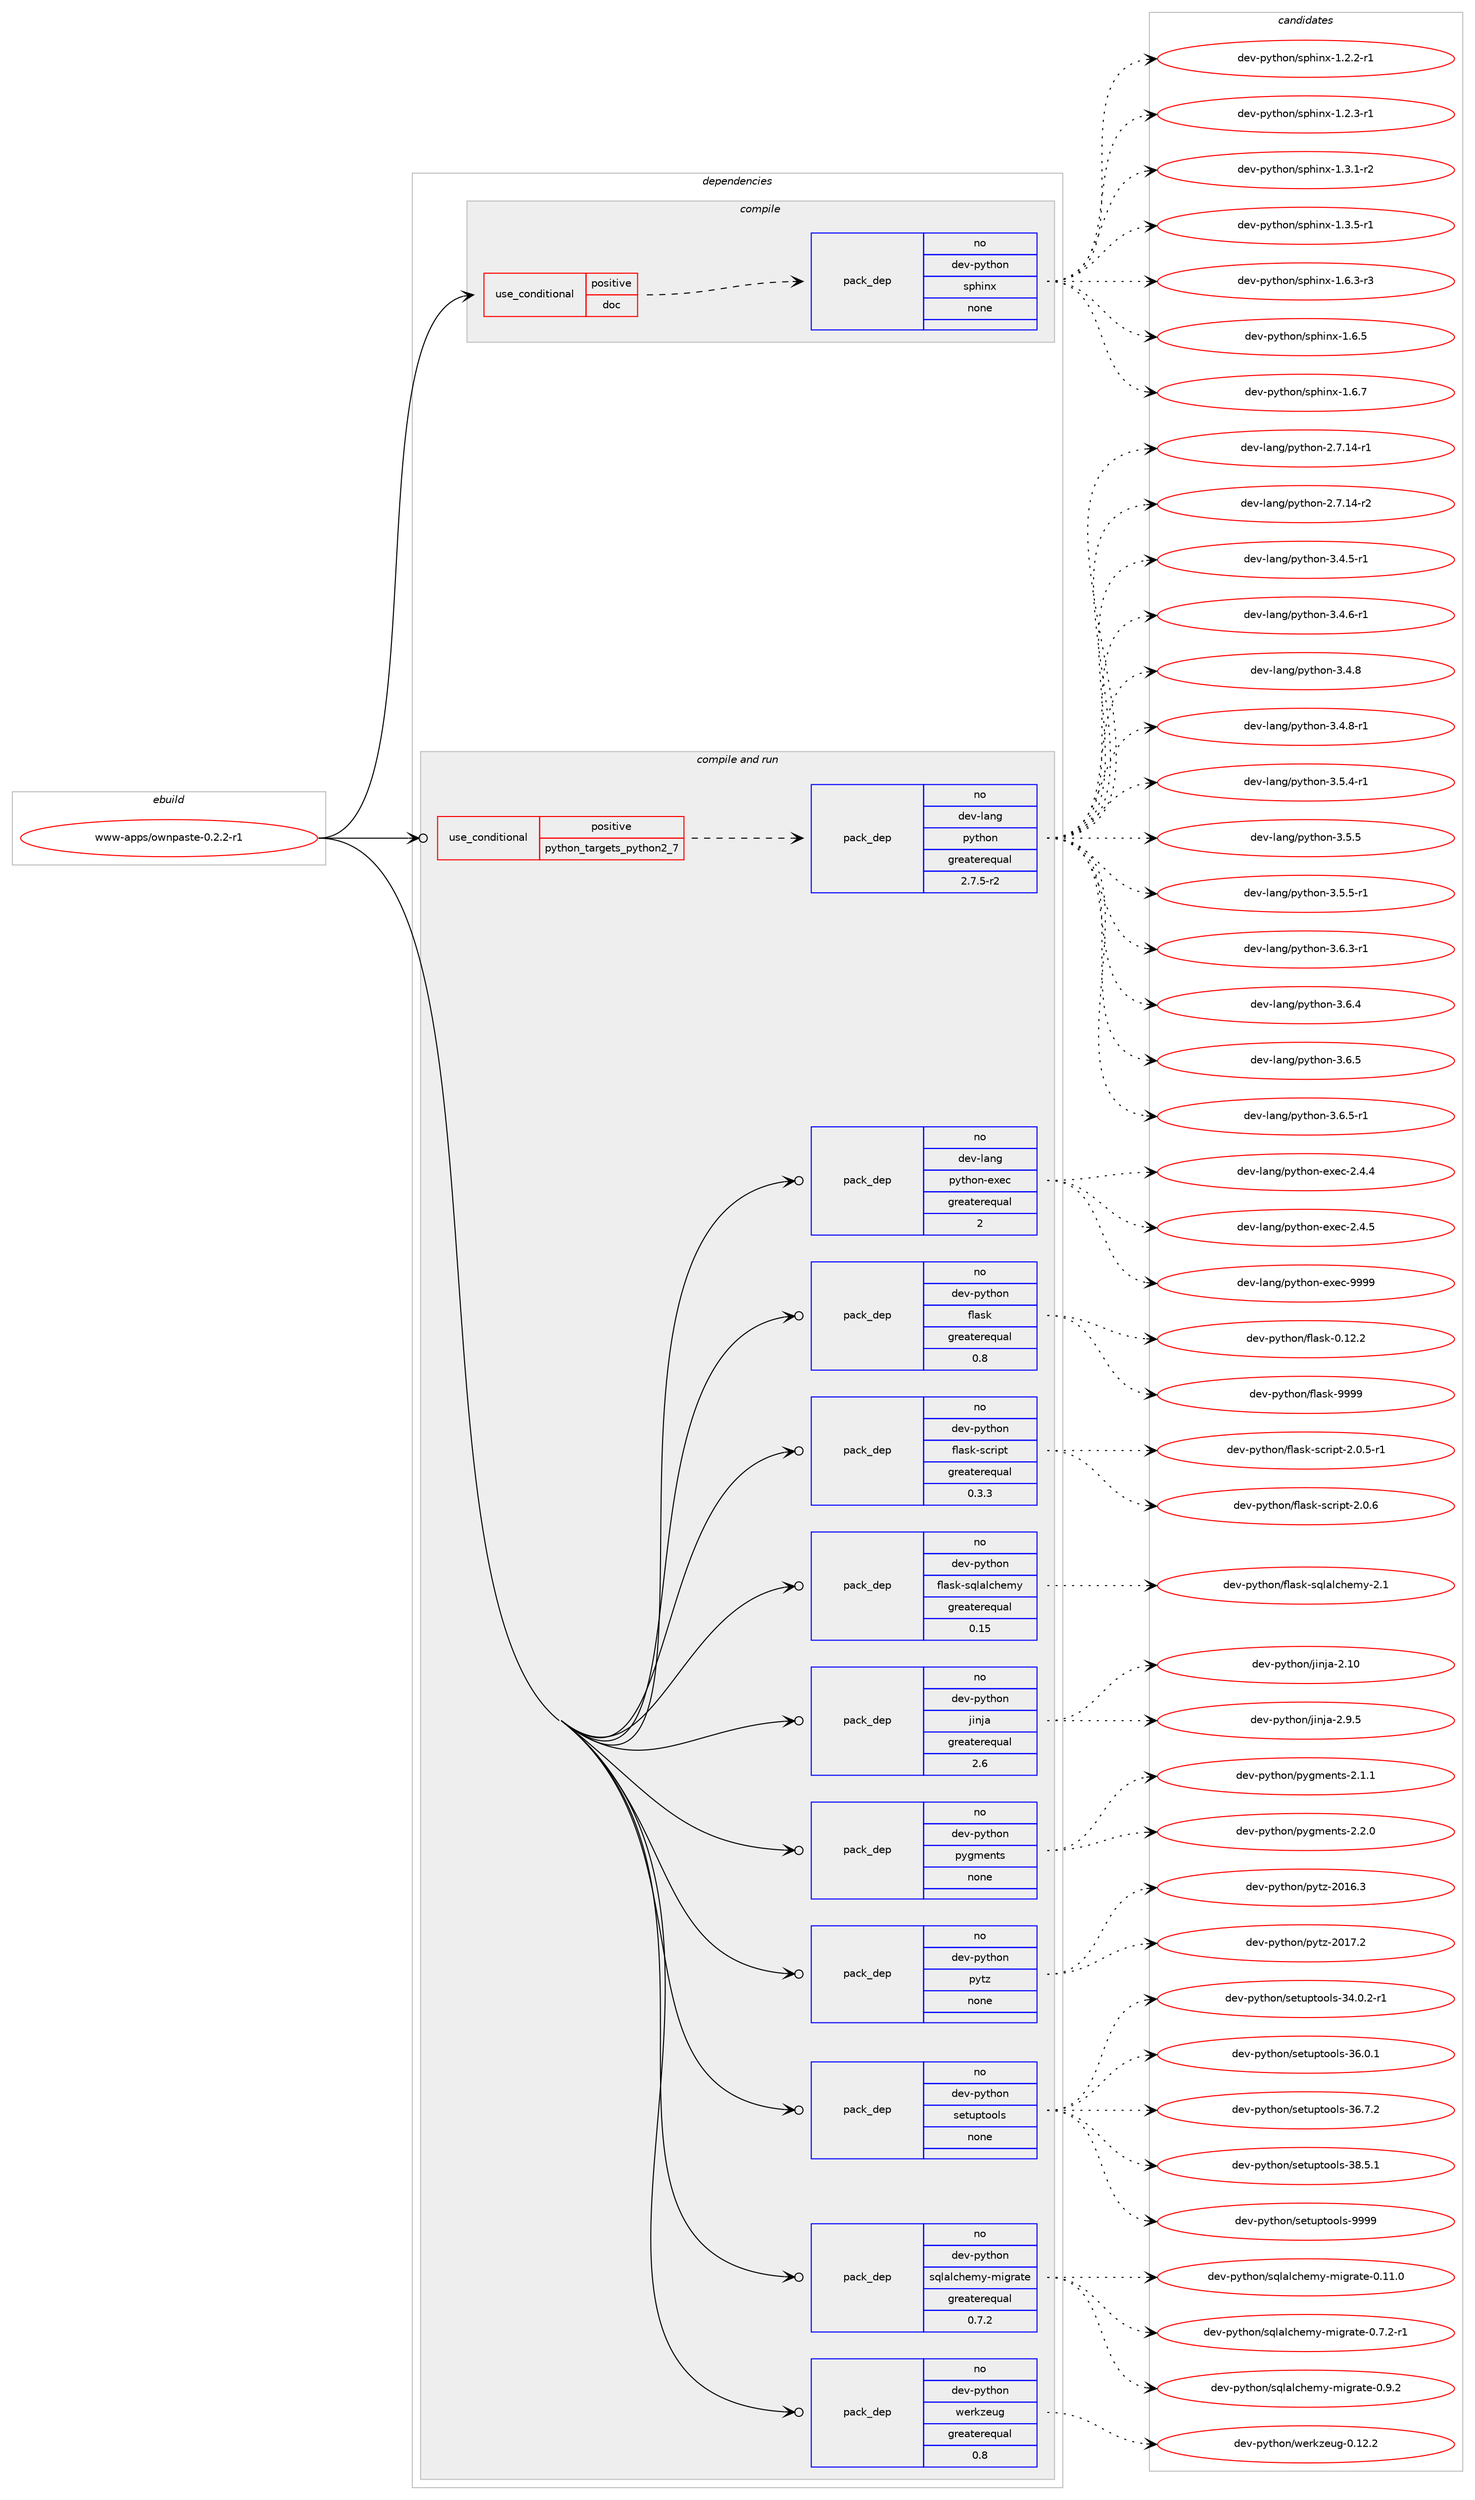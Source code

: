 digraph prolog {

# *************
# Graph options
# *************

newrank=true;
concentrate=true;
compound=true;
graph [rankdir=LR,fontname=Helvetica,fontsize=10,ranksep=1.5];#, ranksep=2.5, nodesep=0.2];
edge  [arrowhead=vee];
node  [fontname=Helvetica,fontsize=10];

# **********
# The ebuild
# **********

subgraph cluster_leftcol {
color=gray;
rank=same;
label=<<i>ebuild</i>>;
id [label="www-apps/ownpaste-0.2.2-r1", color=red, width=4, href="../www-apps/ownpaste-0.2.2-r1.svg"];
}

# ****************
# The dependencies
# ****************

subgraph cluster_midcol {
color=gray;
label=<<i>dependencies</i>>;
subgraph cluster_compile {
fillcolor="#eeeeee";
style=filled;
label=<<i>compile</i>>;
subgraph cond741 {
dependency8216 [label=<<TABLE BORDER="0" CELLBORDER="1" CELLSPACING="0" CELLPADDING="4"><TR><TD ROWSPAN="3" CELLPADDING="10">use_conditional</TD></TR><TR><TD>positive</TD></TR><TR><TD>doc</TD></TR></TABLE>>, shape=none, color=red];
subgraph pack7390 {
dependency8217 [label=<<TABLE BORDER="0" CELLBORDER="1" CELLSPACING="0" CELLPADDING="4" WIDTH="220"><TR><TD ROWSPAN="6" CELLPADDING="30">pack_dep</TD></TR><TR><TD WIDTH="110">no</TD></TR><TR><TD>dev-python</TD></TR><TR><TD>sphinx</TD></TR><TR><TD>none</TD></TR><TR><TD></TD></TR></TABLE>>, shape=none, color=blue];
}
dependency8216:e -> dependency8217:w [weight=20,style="dashed",arrowhead="vee"];
}
id:e -> dependency8216:w [weight=20,style="solid",arrowhead="vee"];
}
subgraph cluster_compileandrun {
fillcolor="#eeeeee";
style=filled;
label=<<i>compile and run</i>>;
subgraph cond742 {
dependency8218 [label=<<TABLE BORDER="0" CELLBORDER="1" CELLSPACING="0" CELLPADDING="4"><TR><TD ROWSPAN="3" CELLPADDING="10">use_conditional</TD></TR><TR><TD>positive</TD></TR><TR><TD>python_targets_python2_7</TD></TR></TABLE>>, shape=none, color=red];
subgraph pack7391 {
dependency8219 [label=<<TABLE BORDER="0" CELLBORDER="1" CELLSPACING="0" CELLPADDING="4" WIDTH="220"><TR><TD ROWSPAN="6" CELLPADDING="30">pack_dep</TD></TR><TR><TD WIDTH="110">no</TD></TR><TR><TD>dev-lang</TD></TR><TR><TD>python</TD></TR><TR><TD>greaterequal</TD></TR><TR><TD>2.7.5-r2</TD></TR></TABLE>>, shape=none, color=blue];
}
dependency8218:e -> dependency8219:w [weight=20,style="dashed",arrowhead="vee"];
}
id:e -> dependency8218:w [weight=20,style="solid",arrowhead="odotvee"];
subgraph pack7392 {
dependency8220 [label=<<TABLE BORDER="0" CELLBORDER="1" CELLSPACING="0" CELLPADDING="4" WIDTH="220"><TR><TD ROWSPAN="6" CELLPADDING="30">pack_dep</TD></TR><TR><TD WIDTH="110">no</TD></TR><TR><TD>dev-lang</TD></TR><TR><TD>python-exec</TD></TR><TR><TD>greaterequal</TD></TR><TR><TD>2</TD></TR></TABLE>>, shape=none, color=blue];
}
id:e -> dependency8220:w [weight=20,style="solid",arrowhead="odotvee"];
subgraph pack7393 {
dependency8221 [label=<<TABLE BORDER="0" CELLBORDER="1" CELLSPACING="0" CELLPADDING="4" WIDTH="220"><TR><TD ROWSPAN="6" CELLPADDING="30">pack_dep</TD></TR><TR><TD WIDTH="110">no</TD></TR><TR><TD>dev-python</TD></TR><TR><TD>flask</TD></TR><TR><TD>greaterequal</TD></TR><TR><TD>0.8</TD></TR></TABLE>>, shape=none, color=blue];
}
id:e -> dependency8221:w [weight=20,style="solid",arrowhead="odotvee"];
subgraph pack7394 {
dependency8222 [label=<<TABLE BORDER="0" CELLBORDER="1" CELLSPACING="0" CELLPADDING="4" WIDTH="220"><TR><TD ROWSPAN="6" CELLPADDING="30">pack_dep</TD></TR><TR><TD WIDTH="110">no</TD></TR><TR><TD>dev-python</TD></TR><TR><TD>flask-script</TD></TR><TR><TD>greaterequal</TD></TR><TR><TD>0.3.3</TD></TR></TABLE>>, shape=none, color=blue];
}
id:e -> dependency8222:w [weight=20,style="solid",arrowhead="odotvee"];
subgraph pack7395 {
dependency8223 [label=<<TABLE BORDER="0" CELLBORDER="1" CELLSPACING="0" CELLPADDING="4" WIDTH="220"><TR><TD ROWSPAN="6" CELLPADDING="30">pack_dep</TD></TR><TR><TD WIDTH="110">no</TD></TR><TR><TD>dev-python</TD></TR><TR><TD>flask-sqlalchemy</TD></TR><TR><TD>greaterequal</TD></TR><TR><TD>0.15</TD></TR></TABLE>>, shape=none, color=blue];
}
id:e -> dependency8223:w [weight=20,style="solid",arrowhead="odotvee"];
subgraph pack7396 {
dependency8224 [label=<<TABLE BORDER="0" CELLBORDER="1" CELLSPACING="0" CELLPADDING="4" WIDTH="220"><TR><TD ROWSPAN="6" CELLPADDING="30">pack_dep</TD></TR><TR><TD WIDTH="110">no</TD></TR><TR><TD>dev-python</TD></TR><TR><TD>jinja</TD></TR><TR><TD>greaterequal</TD></TR><TR><TD>2.6</TD></TR></TABLE>>, shape=none, color=blue];
}
id:e -> dependency8224:w [weight=20,style="solid",arrowhead="odotvee"];
subgraph pack7397 {
dependency8225 [label=<<TABLE BORDER="0" CELLBORDER="1" CELLSPACING="0" CELLPADDING="4" WIDTH="220"><TR><TD ROWSPAN="6" CELLPADDING="30">pack_dep</TD></TR><TR><TD WIDTH="110">no</TD></TR><TR><TD>dev-python</TD></TR><TR><TD>pygments</TD></TR><TR><TD>none</TD></TR><TR><TD></TD></TR></TABLE>>, shape=none, color=blue];
}
id:e -> dependency8225:w [weight=20,style="solid",arrowhead="odotvee"];
subgraph pack7398 {
dependency8226 [label=<<TABLE BORDER="0" CELLBORDER="1" CELLSPACING="0" CELLPADDING="4" WIDTH="220"><TR><TD ROWSPAN="6" CELLPADDING="30">pack_dep</TD></TR><TR><TD WIDTH="110">no</TD></TR><TR><TD>dev-python</TD></TR><TR><TD>pytz</TD></TR><TR><TD>none</TD></TR><TR><TD></TD></TR></TABLE>>, shape=none, color=blue];
}
id:e -> dependency8226:w [weight=20,style="solid",arrowhead="odotvee"];
subgraph pack7399 {
dependency8227 [label=<<TABLE BORDER="0" CELLBORDER="1" CELLSPACING="0" CELLPADDING="4" WIDTH="220"><TR><TD ROWSPAN="6" CELLPADDING="30">pack_dep</TD></TR><TR><TD WIDTH="110">no</TD></TR><TR><TD>dev-python</TD></TR><TR><TD>setuptools</TD></TR><TR><TD>none</TD></TR><TR><TD></TD></TR></TABLE>>, shape=none, color=blue];
}
id:e -> dependency8227:w [weight=20,style="solid",arrowhead="odotvee"];
subgraph pack7400 {
dependency8228 [label=<<TABLE BORDER="0" CELLBORDER="1" CELLSPACING="0" CELLPADDING="4" WIDTH="220"><TR><TD ROWSPAN="6" CELLPADDING="30">pack_dep</TD></TR><TR><TD WIDTH="110">no</TD></TR><TR><TD>dev-python</TD></TR><TR><TD>sqlalchemy-migrate</TD></TR><TR><TD>greaterequal</TD></TR><TR><TD>0.7.2</TD></TR></TABLE>>, shape=none, color=blue];
}
id:e -> dependency8228:w [weight=20,style="solid",arrowhead="odotvee"];
subgraph pack7401 {
dependency8229 [label=<<TABLE BORDER="0" CELLBORDER="1" CELLSPACING="0" CELLPADDING="4" WIDTH="220"><TR><TD ROWSPAN="6" CELLPADDING="30">pack_dep</TD></TR><TR><TD WIDTH="110">no</TD></TR><TR><TD>dev-python</TD></TR><TR><TD>werkzeug</TD></TR><TR><TD>greaterequal</TD></TR><TR><TD>0.8</TD></TR></TABLE>>, shape=none, color=blue];
}
id:e -> dependency8229:w [weight=20,style="solid",arrowhead="odotvee"];
}
subgraph cluster_run {
fillcolor="#eeeeee";
style=filled;
label=<<i>run</i>>;
}
}

# **************
# The candidates
# **************

subgraph cluster_choices {
rank=same;
color=gray;
label=<<i>candidates</i>>;

subgraph choice7390 {
color=black;
nodesep=1;
choice10010111845112121116104111110471151121041051101204549465046504511449 [label="dev-python/sphinx-1.2.2-r1", color=red, width=4,href="../dev-python/sphinx-1.2.2-r1.svg"];
choice10010111845112121116104111110471151121041051101204549465046514511449 [label="dev-python/sphinx-1.2.3-r1", color=red, width=4,href="../dev-python/sphinx-1.2.3-r1.svg"];
choice10010111845112121116104111110471151121041051101204549465146494511450 [label="dev-python/sphinx-1.3.1-r2", color=red, width=4,href="../dev-python/sphinx-1.3.1-r2.svg"];
choice10010111845112121116104111110471151121041051101204549465146534511449 [label="dev-python/sphinx-1.3.5-r1", color=red, width=4,href="../dev-python/sphinx-1.3.5-r1.svg"];
choice10010111845112121116104111110471151121041051101204549465446514511451 [label="dev-python/sphinx-1.6.3-r3", color=red, width=4,href="../dev-python/sphinx-1.6.3-r3.svg"];
choice1001011184511212111610411111047115112104105110120454946544653 [label="dev-python/sphinx-1.6.5", color=red, width=4,href="../dev-python/sphinx-1.6.5.svg"];
choice1001011184511212111610411111047115112104105110120454946544655 [label="dev-python/sphinx-1.6.7", color=red, width=4,href="../dev-python/sphinx-1.6.7.svg"];
dependency8217:e -> choice10010111845112121116104111110471151121041051101204549465046504511449:w [style=dotted,weight="100"];
dependency8217:e -> choice10010111845112121116104111110471151121041051101204549465046514511449:w [style=dotted,weight="100"];
dependency8217:e -> choice10010111845112121116104111110471151121041051101204549465146494511450:w [style=dotted,weight="100"];
dependency8217:e -> choice10010111845112121116104111110471151121041051101204549465146534511449:w [style=dotted,weight="100"];
dependency8217:e -> choice10010111845112121116104111110471151121041051101204549465446514511451:w [style=dotted,weight="100"];
dependency8217:e -> choice1001011184511212111610411111047115112104105110120454946544653:w [style=dotted,weight="100"];
dependency8217:e -> choice1001011184511212111610411111047115112104105110120454946544655:w [style=dotted,weight="100"];
}
subgraph choice7391 {
color=black;
nodesep=1;
choice100101118451089711010347112121116104111110455046554649524511449 [label="dev-lang/python-2.7.14-r1", color=red, width=4,href="../dev-lang/python-2.7.14-r1.svg"];
choice100101118451089711010347112121116104111110455046554649524511450 [label="dev-lang/python-2.7.14-r2", color=red, width=4,href="../dev-lang/python-2.7.14-r2.svg"];
choice1001011184510897110103471121211161041111104551465246534511449 [label="dev-lang/python-3.4.5-r1", color=red, width=4,href="../dev-lang/python-3.4.5-r1.svg"];
choice1001011184510897110103471121211161041111104551465246544511449 [label="dev-lang/python-3.4.6-r1", color=red, width=4,href="../dev-lang/python-3.4.6-r1.svg"];
choice100101118451089711010347112121116104111110455146524656 [label="dev-lang/python-3.4.8", color=red, width=4,href="../dev-lang/python-3.4.8.svg"];
choice1001011184510897110103471121211161041111104551465246564511449 [label="dev-lang/python-3.4.8-r1", color=red, width=4,href="../dev-lang/python-3.4.8-r1.svg"];
choice1001011184510897110103471121211161041111104551465346524511449 [label="dev-lang/python-3.5.4-r1", color=red, width=4,href="../dev-lang/python-3.5.4-r1.svg"];
choice100101118451089711010347112121116104111110455146534653 [label="dev-lang/python-3.5.5", color=red, width=4,href="../dev-lang/python-3.5.5.svg"];
choice1001011184510897110103471121211161041111104551465346534511449 [label="dev-lang/python-3.5.5-r1", color=red, width=4,href="../dev-lang/python-3.5.5-r1.svg"];
choice1001011184510897110103471121211161041111104551465446514511449 [label="dev-lang/python-3.6.3-r1", color=red, width=4,href="../dev-lang/python-3.6.3-r1.svg"];
choice100101118451089711010347112121116104111110455146544652 [label="dev-lang/python-3.6.4", color=red, width=4,href="../dev-lang/python-3.6.4.svg"];
choice100101118451089711010347112121116104111110455146544653 [label="dev-lang/python-3.6.5", color=red, width=4,href="../dev-lang/python-3.6.5.svg"];
choice1001011184510897110103471121211161041111104551465446534511449 [label="dev-lang/python-3.6.5-r1", color=red, width=4,href="../dev-lang/python-3.6.5-r1.svg"];
dependency8219:e -> choice100101118451089711010347112121116104111110455046554649524511449:w [style=dotted,weight="100"];
dependency8219:e -> choice100101118451089711010347112121116104111110455046554649524511450:w [style=dotted,weight="100"];
dependency8219:e -> choice1001011184510897110103471121211161041111104551465246534511449:w [style=dotted,weight="100"];
dependency8219:e -> choice1001011184510897110103471121211161041111104551465246544511449:w [style=dotted,weight="100"];
dependency8219:e -> choice100101118451089711010347112121116104111110455146524656:w [style=dotted,weight="100"];
dependency8219:e -> choice1001011184510897110103471121211161041111104551465246564511449:w [style=dotted,weight="100"];
dependency8219:e -> choice1001011184510897110103471121211161041111104551465346524511449:w [style=dotted,weight="100"];
dependency8219:e -> choice100101118451089711010347112121116104111110455146534653:w [style=dotted,weight="100"];
dependency8219:e -> choice1001011184510897110103471121211161041111104551465346534511449:w [style=dotted,weight="100"];
dependency8219:e -> choice1001011184510897110103471121211161041111104551465446514511449:w [style=dotted,weight="100"];
dependency8219:e -> choice100101118451089711010347112121116104111110455146544652:w [style=dotted,weight="100"];
dependency8219:e -> choice100101118451089711010347112121116104111110455146544653:w [style=dotted,weight="100"];
dependency8219:e -> choice1001011184510897110103471121211161041111104551465446534511449:w [style=dotted,weight="100"];
}
subgraph choice7392 {
color=black;
nodesep=1;
choice1001011184510897110103471121211161041111104510112010199455046524652 [label="dev-lang/python-exec-2.4.4", color=red, width=4,href="../dev-lang/python-exec-2.4.4.svg"];
choice1001011184510897110103471121211161041111104510112010199455046524653 [label="dev-lang/python-exec-2.4.5", color=red, width=4,href="../dev-lang/python-exec-2.4.5.svg"];
choice10010111845108971101034711212111610411111045101120101994557575757 [label="dev-lang/python-exec-9999", color=red, width=4,href="../dev-lang/python-exec-9999.svg"];
dependency8220:e -> choice1001011184510897110103471121211161041111104510112010199455046524652:w [style=dotted,weight="100"];
dependency8220:e -> choice1001011184510897110103471121211161041111104510112010199455046524653:w [style=dotted,weight="100"];
dependency8220:e -> choice10010111845108971101034711212111610411111045101120101994557575757:w [style=dotted,weight="100"];
}
subgraph choice7393 {
color=black;
nodesep=1;
choice10010111845112121116104111110471021089711510745484649504650 [label="dev-python/flask-0.12.2", color=red, width=4,href="../dev-python/flask-0.12.2.svg"];
choice1001011184511212111610411111047102108971151074557575757 [label="dev-python/flask-9999", color=red, width=4,href="../dev-python/flask-9999.svg"];
dependency8221:e -> choice10010111845112121116104111110471021089711510745484649504650:w [style=dotted,weight="100"];
dependency8221:e -> choice1001011184511212111610411111047102108971151074557575757:w [style=dotted,weight="100"];
}
subgraph choice7394 {
color=black;
nodesep=1;
choice10010111845112121116104111110471021089711510745115991141051121164550464846534511449 [label="dev-python/flask-script-2.0.5-r1", color=red, width=4,href="../dev-python/flask-script-2.0.5-r1.svg"];
choice1001011184511212111610411111047102108971151074511599114105112116455046484654 [label="dev-python/flask-script-2.0.6", color=red, width=4,href="../dev-python/flask-script-2.0.6.svg"];
dependency8222:e -> choice10010111845112121116104111110471021089711510745115991141051121164550464846534511449:w [style=dotted,weight="100"];
dependency8222:e -> choice1001011184511212111610411111047102108971151074511599114105112116455046484654:w [style=dotted,weight="100"];
}
subgraph choice7395 {
color=black;
nodesep=1;
choice10010111845112121116104111110471021089711510745115113108971089910410110912145504649 [label="dev-python/flask-sqlalchemy-2.1", color=red, width=4,href="../dev-python/flask-sqlalchemy-2.1.svg"];
dependency8223:e -> choice10010111845112121116104111110471021089711510745115113108971089910410110912145504649:w [style=dotted,weight="100"];
}
subgraph choice7396 {
color=black;
nodesep=1;
choice1001011184511212111610411111047106105110106974550464948 [label="dev-python/jinja-2.10", color=red, width=4,href="../dev-python/jinja-2.10.svg"];
choice100101118451121211161041111104710610511010697455046574653 [label="dev-python/jinja-2.9.5", color=red, width=4,href="../dev-python/jinja-2.9.5.svg"];
dependency8224:e -> choice1001011184511212111610411111047106105110106974550464948:w [style=dotted,weight="100"];
dependency8224:e -> choice100101118451121211161041111104710610511010697455046574653:w [style=dotted,weight="100"];
}
subgraph choice7397 {
color=black;
nodesep=1;
choice1001011184511212111610411111047112121103109101110116115455046494649 [label="dev-python/pygments-2.1.1", color=red, width=4,href="../dev-python/pygments-2.1.1.svg"];
choice1001011184511212111610411111047112121103109101110116115455046504648 [label="dev-python/pygments-2.2.0", color=red, width=4,href="../dev-python/pygments-2.2.0.svg"];
dependency8225:e -> choice1001011184511212111610411111047112121103109101110116115455046494649:w [style=dotted,weight="100"];
dependency8225:e -> choice1001011184511212111610411111047112121103109101110116115455046504648:w [style=dotted,weight="100"];
}
subgraph choice7398 {
color=black;
nodesep=1;
choice100101118451121211161041111104711212111612245504849544651 [label="dev-python/pytz-2016.3", color=red, width=4,href="../dev-python/pytz-2016.3.svg"];
choice100101118451121211161041111104711212111612245504849554650 [label="dev-python/pytz-2017.2", color=red, width=4,href="../dev-python/pytz-2017.2.svg"];
dependency8226:e -> choice100101118451121211161041111104711212111612245504849544651:w [style=dotted,weight="100"];
dependency8226:e -> choice100101118451121211161041111104711212111612245504849554650:w [style=dotted,weight="100"];
}
subgraph choice7399 {
color=black;
nodesep=1;
choice1001011184511212111610411111047115101116117112116111111108115455152464846504511449 [label="dev-python/setuptools-34.0.2-r1", color=red, width=4,href="../dev-python/setuptools-34.0.2-r1.svg"];
choice100101118451121211161041111104711510111611711211611111110811545515446484649 [label="dev-python/setuptools-36.0.1", color=red, width=4,href="../dev-python/setuptools-36.0.1.svg"];
choice100101118451121211161041111104711510111611711211611111110811545515446554650 [label="dev-python/setuptools-36.7.2", color=red, width=4,href="../dev-python/setuptools-36.7.2.svg"];
choice100101118451121211161041111104711510111611711211611111110811545515646534649 [label="dev-python/setuptools-38.5.1", color=red, width=4,href="../dev-python/setuptools-38.5.1.svg"];
choice10010111845112121116104111110471151011161171121161111111081154557575757 [label="dev-python/setuptools-9999", color=red, width=4,href="../dev-python/setuptools-9999.svg"];
dependency8227:e -> choice1001011184511212111610411111047115101116117112116111111108115455152464846504511449:w [style=dotted,weight="100"];
dependency8227:e -> choice100101118451121211161041111104711510111611711211611111110811545515446484649:w [style=dotted,weight="100"];
dependency8227:e -> choice100101118451121211161041111104711510111611711211611111110811545515446554650:w [style=dotted,weight="100"];
dependency8227:e -> choice100101118451121211161041111104711510111611711211611111110811545515646534649:w [style=dotted,weight="100"];
dependency8227:e -> choice10010111845112121116104111110471151011161171121161111111081154557575757:w [style=dotted,weight="100"];
}
subgraph choice7400 {
color=black;
nodesep=1;
choice10010111845112121116104111110471151131089710899104101109121451091051031149711610145484649494648 [label="dev-python/sqlalchemy-migrate-0.11.0", color=red, width=4,href="../dev-python/sqlalchemy-migrate-0.11.0.svg"];
choice1001011184511212111610411111047115113108971089910410110912145109105103114971161014548465546504511449 [label="dev-python/sqlalchemy-migrate-0.7.2-r1", color=red, width=4,href="../dev-python/sqlalchemy-migrate-0.7.2-r1.svg"];
choice100101118451121211161041111104711511310897108991041011091214510910510311497116101454846574650 [label="dev-python/sqlalchemy-migrate-0.9.2", color=red, width=4,href="../dev-python/sqlalchemy-migrate-0.9.2.svg"];
dependency8228:e -> choice10010111845112121116104111110471151131089710899104101109121451091051031149711610145484649494648:w [style=dotted,weight="100"];
dependency8228:e -> choice1001011184511212111610411111047115113108971089910410110912145109105103114971161014548465546504511449:w [style=dotted,weight="100"];
dependency8228:e -> choice100101118451121211161041111104711511310897108991041011091214510910510311497116101454846574650:w [style=dotted,weight="100"];
}
subgraph choice7401 {
color=black;
nodesep=1;
choice100101118451121211161041111104711910111410712210111710345484649504650 [label="dev-python/werkzeug-0.12.2", color=red, width=4,href="../dev-python/werkzeug-0.12.2.svg"];
dependency8229:e -> choice100101118451121211161041111104711910111410712210111710345484649504650:w [style=dotted,weight="100"];
}
}

}
